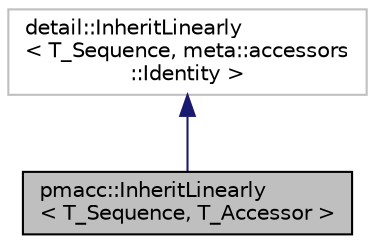 digraph "pmacc::InheritLinearly&lt; T_Sequence, T_Accessor &gt;"
{
 // LATEX_PDF_SIZE
  edge [fontname="Helvetica",fontsize="10",labelfontname="Helvetica",labelfontsize="10"];
  node [fontname="Helvetica",fontsize="10",shape=record];
  Node1 [label="pmacc::InheritLinearly\l\< T_Sequence, T_Accessor \>",height=0.2,width=0.4,color="black", fillcolor="grey75", style="filled", fontcolor="black",tooltip="type which inherits from multiple classes"];
  Node2 -> Node1 [dir="back",color="midnightblue",fontsize="10",style="solid",fontname="Helvetica"];
  Node2 [label="detail::InheritLinearly\l\< T_Sequence, meta::accessors\l::Identity  \>",height=0.2,width=0.4,color="grey75", fillcolor="white", style="filled",tooltip=" "];
}
